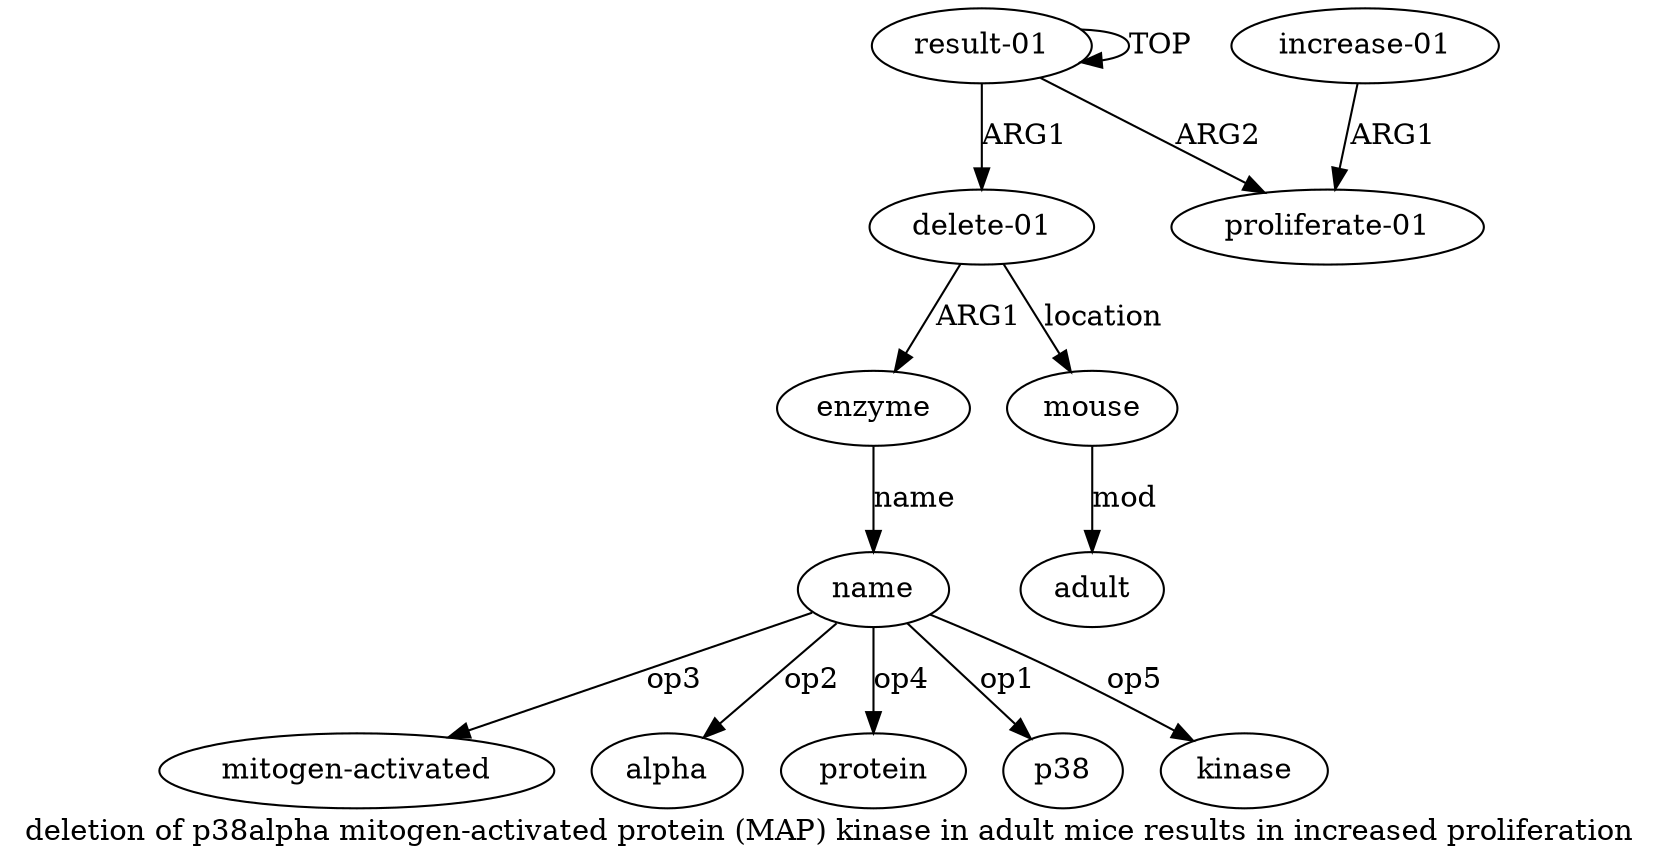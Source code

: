 digraph  {
	graph [label="deletion of p38alpha mitogen-activated protein (MAP) kinase in adult mice results in increased proliferation"];
	node [label="\N"];
	"a3 mitogen-activated"	 [color=black,
		gold_ind=-1,
		gold_label="mitogen-activated",
		label="mitogen-activated",
		test_ind=-1,
		test_label="mitogen-activated"];
	"a3 alpha"	 [color=black,
		gold_ind=-1,
		gold_label=alpha,
		label=alpha,
		test_ind=-1,
		test_label=alpha];
	"a3 protein"	 [color=black,
		gold_ind=-1,
		gold_label=protein,
		label=protein,
		test_ind=-1,
		test_label=protein];
	"a3 p38"	 [color=black,
		gold_ind=-1,
		gold_label=p38,
		label=p38,
		test_ind=-1,
		test_label=p38];
	"a3 kinase"	 [color=black,
		gold_ind=-1,
		gold_label=kinase,
		label=kinase,
		test_ind=-1,
		test_label=kinase];
	a1	 [color=black,
		gold_ind=1,
		gold_label="delete-01",
		label="delete-01",
		test_ind=1,
		test_label="delete-01"];
	a2	 [color=black,
		gold_ind=2,
		gold_label=enzyme,
		label=enzyme,
		test_ind=2,
		test_label=enzyme];
	a1 -> a2 [key=0,
	color=black,
	gold_label=ARG1,
	label=ARG1,
	test_label=ARG1];
a4 [color=black,
	gold_ind=4,
	gold_label=mouse,
	label=mouse,
	test_ind=4,
	test_label=mouse];
a1 -> a4 [key=0,
color=black,
gold_label=location,
label=location,
test_label=location];
a0 [color=black,
gold_ind=0,
gold_label="result-01",
label="result-01",
test_ind=0,
test_label="result-01"];
a0 -> a1 [key=0,
color=black,
gold_label=ARG1,
label=ARG1,
test_label=ARG1];
a0 -> a0 [key=0,
color=black,
gold_label=TOP,
label=TOP,
test_label=TOP];
a6 [color=black,
gold_ind=6,
gold_label="proliferate-01",
label="proliferate-01",
test_ind=6,
test_label="proliferate-01"];
a0 -> a6 [key=0,
color=black,
gold_label=ARG2,
label=ARG2,
test_label=ARG2];
a3 [color=black,
gold_ind=3,
gold_label=name,
label=name,
test_ind=3,
test_label=name];
a3 -> "a3 mitogen-activated" [key=0,
color=black,
gold_label=op3,
label=op3,
test_label=op3];
a3 -> "a3 alpha" [key=0,
color=black,
gold_label=op2,
label=op2,
test_label=op2];
a3 -> "a3 protein" [key=0,
color=black,
gold_label=op4,
label=op4,
test_label=op4];
a3 -> "a3 p38" [key=0,
color=black,
gold_label=op1,
label=op1,
test_label=op1];
a3 -> "a3 kinase" [key=0,
color=black,
gold_label=op5,
label=op5,
test_label=op5];
a2 -> a3 [key=0,
color=black,
gold_label=name,
label=name,
test_label=name];
a5 [color=black,
gold_ind=5,
gold_label=adult,
label=adult,
test_ind=5,
test_label=adult];
a4 -> a5 [key=0,
color=black,
gold_label=mod,
label=mod,
test_label=mod];
a7 [color=black,
gold_ind=7,
gold_label="increase-01",
label="increase-01",
test_ind=7,
test_label="increase-01"];
a7 -> a6 [key=0,
color=black,
gold_label=ARG1,
label=ARG1,
test_label=ARG1];
}
